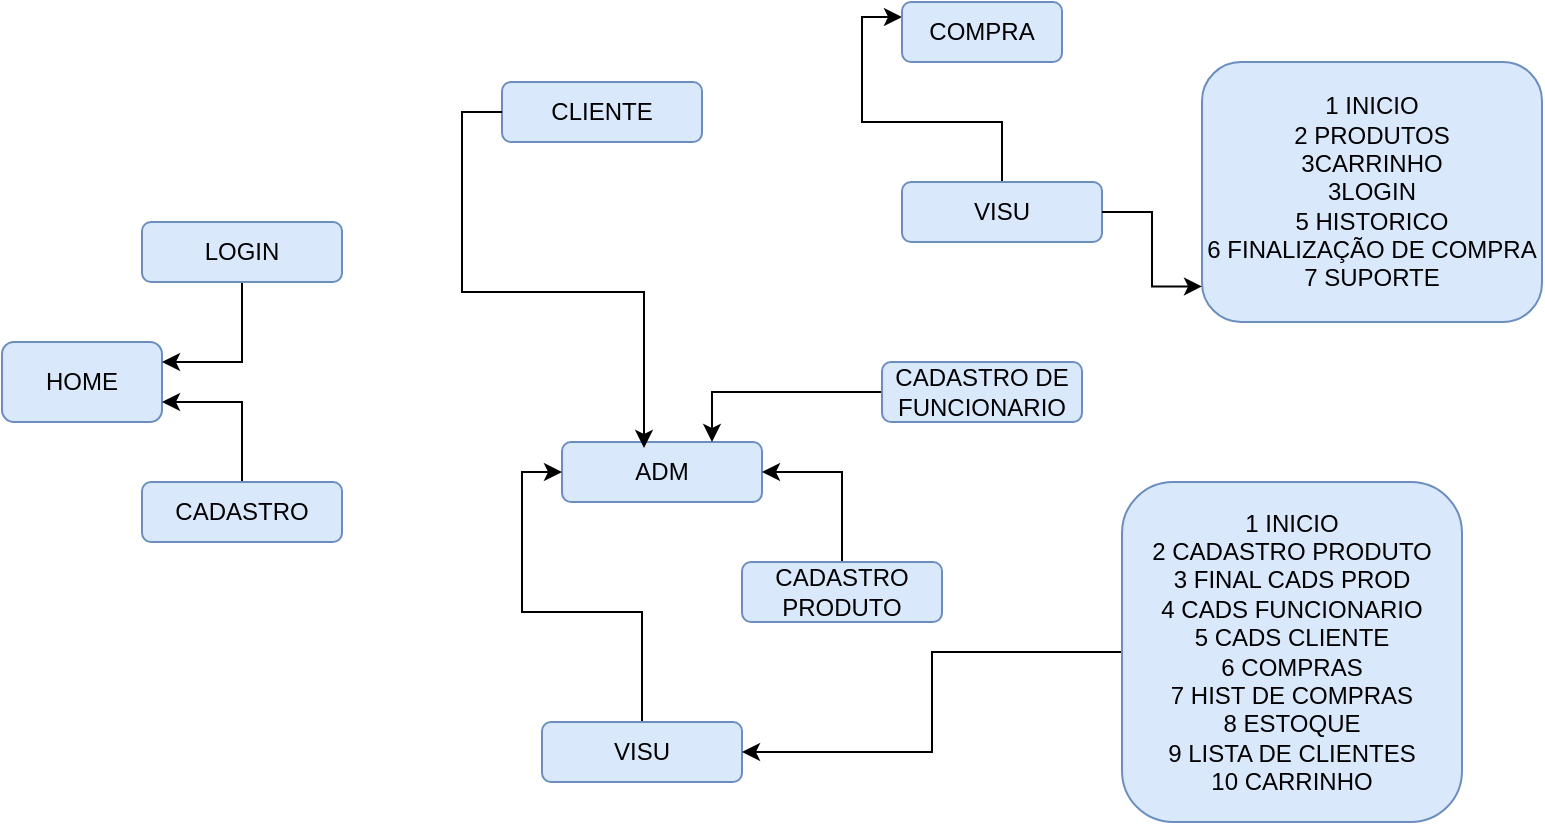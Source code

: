 <mxfile version="22.1.3" type="github">
  <diagram name="Página-1" id="MWoHv4iHi_J7T83OdjMT">
    <mxGraphModel dx="880" dy="478" grid="1" gridSize="10" guides="1" tooltips="1" connect="1" arrows="1" fold="1" page="1" pageScale="1" pageWidth="827" pageHeight="1169" math="0" shadow="0">
      <root>
        <mxCell id="0" />
        <mxCell id="1" parent="0" />
        <mxCell id="g31Ij9B4PCqxZjl6AXJR-1" value="HOME" style="rounded=1;whiteSpace=wrap;html=1;fillColor=#dae8fc;strokeColor=#6c8ebf;" vertex="1" parent="1">
          <mxGeometry y="210" width="80" height="40" as="geometry" />
        </mxCell>
        <mxCell id="g31Ij9B4PCqxZjl6AXJR-33" style="edgeStyle=orthogonalEdgeStyle;rounded=0;orthogonalLoop=1;jettySize=auto;html=1;entryX=1;entryY=0.25;entryDx=0;entryDy=0;" edge="1" parent="1" source="g31Ij9B4PCqxZjl6AXJR-2" target="g31Ij9B4PCqxZjl6AXJR-1">
          <mxGeometry relative="1" as="geometry" />
        </mxCell>
        <mxCell id="g31Ij9B4PCqxZjl6AXJR-2" value="LOGIN" style="rounded=1;whiteSpace=wrap;html=1;fillColor=#dae8fc;strokeColor=#6c8ebf;" vertex="1" parent="1">
          <mxGeometry x="70" y="150" width="100" height="30" as="geometry" />
        </mxCell>
        <mxCell id="g31Ij9B4PCqxZjl6AXJR-34" style="edgeStyle=orthogonalEdgeStyle;rounded=0;orthogonalLoop=1;jettySize=auto;html=1;entryX=1;entryY=0.75;entryDx=0;entryDy=0;" edge="1" parent="1" source="g31Ij9B4PCqxZjl6AXJR-3" target="g31Ij9B4PCqxZjl6AXJR-1">
          <mxGeometry relative="1" as="geometry" />
        </mxCell>
        <mxCell id="g31Ij9B4PCqxZjl6AXJR-3" value="CADASTRO" style="rounded=1;whiteSpace=wrap;html=1;fillColor=#dae8fc;strokeColor=#6c8ebf;" vertex="1" parent="1">
          <mxGeometry x="70" y="280" width="100" height="30" as="geometry" />
        </mxCell>
        <mxCell id="g31Ij9B4PCqxZjl6AXJR-16" value="CLIENTE" style="rounded=1;whiteSpace=wrap;html=1;fillColor=#dae8fc;strokeColor=#6c8ebf;" vertex="1" parent="1">
          <mxGeometry x="250" y="80" width="100" height="30" as="geometry" />
        </mxCell>
        <mxCell id="g31Ij9B4PCqxZjl6AXJR-18" value="ADM" style="rounded=1;whiteSpace=wrap;html=1;fillColor=#dae8fc;strokeColor=#6c8ebf;" vertex="1" parent="1">
          <mxGeometry x="280" y="260" width="100" height="30" as="geometry" />
        </mxCell>
        <mxCell id="g31Ij9B4PCqxZjl6AXJR-24" style="edgeStyle=orthogonalEdgeStyle;rounded=0;orthogonalLoop=1;jettySize=auto;html=1;entryX=1;entryY=0.5;entryDx=0;entryDy=0;" edge="1" parent="1" source="g31Ij9B4PCqxZjl6AXJR-19" target="g31Ij9B4PCqxZjl6AXJR-18">
          <mxGeometry relative="1" as="geometry" />
        </mxCell>
        <mxCell id="g31Ij9B4PCqxZjl6AXJR-19" value="CADASTRO PRODUTO" style="rounded=1;whiteSpace=wrap;html=1;fillColor=#dae8fc;strokeColor=#6c8ebf;" vertex="1" parent="1">
          <mxGeometry x="370" y="320" width="100" height="30" as="geometry" />
        </mxCell>
        <mxCell id="g31Ij9B4PCqxZjl6AXJR-23" style="edgeStyle=orthogonalEdgeStyle;rounded=0;orthogonalLoop=1;jettySize=auto;html=1;exitX=0;exitY=0.5;exitDx=0;exitDy=0;entryX=0.41;entryY=0.1;entryDx=0;entryDy=0;entryPerimeter=0;" edge="1" parent="1" source="g31Ij9B4PCqxZjl6AXJR-16" target="g31Ij9B4PCqxZjl6AXJR-18">
          <mxGeometry relative="1" as="geometry" />
        </mxCell>
        <mxCell id="g31Ij9B4PCqxZjl6AXJR-26" style="edgeStyle=orthogonalEdgeStyle;rounded=0;orthogonalLoop=1;jettySize=auto;html=1;entryX=0;entryY=0.5;entryDx=0;entryDy=0;" edge="1" parent="1" source="g31Ij9B4PCqxZjl6AXJR-25" target="g31Ij9B4PCqxZjl6AXJR-18">
          <mxGeometry relative="1" as="geometry" />
        </mxCell>
        <mxCell id="g31Ij9B4PCqxZjl6AXJR-25" value="VISU" style="rounded=1;whiteSpace=wrap;html=1;fillColor=#dae8fc;strokeColor=#6c8ebf;" vertex="1" parent="1">
          <mxGeometry x="270" y="400" width="100" height="30" as="geometry" />
        </mxCell>
        <mxCell id="g31Ij9B4PCqxZjl6AXJR-29" style="edgeStyle=orthogonalEdgeStyle;rounded=0;orthogonalLoop=1;jettySize=auto;html=1;entryX=0;entryY=0.25;entryDx=0;entryDy=0;" edge="1" parent="1" source="g31Ij9B4PCqxZjl6AXJR-27" target="g31Ij9B4PCqxZjl6AXJR-28">
          <mxGeometry relative="1" as="geometry" />
        </mxCell>
        <mxCell id="g31Ij9B4PCqxZjl6AXJR-27" value="VISU" style="rounded=1;whiteSpace=wrap;html=1;fillColor=#dae8fc;strokeColor=#6c8ebf;" vertex="1" parent="1">
          <mxGeometry x="450" y="130" width="100" height="30" as="geometry" />
        </mxCell>
        <mxCell id="g31Ij9B4PCqxZjl6AXJR-28" value="COMPRA" style="rounded=1;whiteSpace=wrap;html=1;fillColor=#dae8fc;strokeColor=#6c8ebf;" vertex="1" parent="1">
          <mxGeometry x="450" y="40" width="80" height="30" as="geometry" />
        </mxCell>
        <mxCell id="g31Ij9B4PCqxZjl6AXJR-31" style="edgeStyle=orthogonalEdgeStyle;rounded=0;orthogonalLoop=1;jettySize=auto;html=1;entryX=0.75;entryY=0;entryDx=0;entryDy=0;" edge="1" parent="1" source="g31Ij9B4PCqxZjl6AXJR-30" target="g31Ij9B4PCqxZjl6AXJR-18">
          <mxGeometry relative="1" as="geometry" />
        </mxCell>
        <mxCell id="g31Ij9B4PCqxZjl6AXJR-30" value="CADASTRO DE FUNCIONARIO" style="rounded=1;whiteSpace=wrap;html=1;fillColor=#dae8fc;strokeColor=#6c8ebf;" vertex="1" parent="1">
          <mxGeometry x="440" y="220" width="100" height="30" as="geometry" />
        </mxCell>
        <mxCell id="g31Ij9B4PCqxZjl6AXJR-35" value="1 INICIO&lt;br&gt;2 PRODUTOS&lt;br&gt;3CARRINHO&lt;br&gt;3LOGIN&lt;br&gt;5 HISTORICO&lt;br&gt;6 FINALIZAÇÃO DE COMPRA&lt;br&gt;7 SUPORTE" style="rounded=1;whiteSpace=wrap;html=1;fillColor=#dae8fc;strokeColor=#6c8ebf;" vertex="1" parent="1">
          <mxGeometry x="600" y="70" width="170" height="130" as="geometry" />
        </mxCell>
        <mxCell id="g31Ij9B4PCqxZjl6AXJR-36" style="edgeStyle=orthogonalEdgeStyle;rounded=0;orthogonalLoop=1;jettySize=auto;html=1;entryX=0;entryY=0.863;entryDx=0;entryDy=0;entryPerimeter=0;" edge="1" parent="1" source="g31Ij9B4PCqxZjl6AXJR-27" target="g31Ij9B4PCqxZjl6AXJR-35">
          <mxGeometry relative="1" as="geometry" />
        </mxCell>
        <mxCell id="g31Ij9B4PCqxZjl6AXJR-40" style="edgeStyle=orthogonalEdgeStyle;rounded=0;orthogonalLoop=1;jettySize=auto;html=1;entryX=1;entryY=0.5;entryDx=0;entryDy=0;" edge="1" parent="1" source="g31Ij9B4PCqxZjl6AXJR-37" target="g31Ij9B4PCqxZjl6AXJR-25">
          <mxGeometry relative="1" as="geometry" />
        </mxCell>
        <mxCell id="g31Ij9B4PCqxZjl6AXJR-37" value="1 INICIO&lt;br&gt;2 CADASTRO PRODUTO&lt;br&gt;3 FINAL CADS PROD&lt;br&gt;4 CADS FUNCIONARIO&lt;br&gt;5 CADS CLIENTE&lt;br&gt;6 COMPRAS&lt;br&gt;7 HIST DE COMPRAS&lt;br&gt;8 ESTOQUE&lt;br&gt;9 LISTA DE CLIENTES&lt;br&gt;10 CARRINHO" style="rounded=1;whiteSpace=wrap;html=1;fillColor=#dae8fc;strokeColor=#6c8ebf;" vertex="1" parent="1">
          <mxGeometry x="560" y="280" width="170" height="170" as="geometry" />
        </mxCell>
      </root>
    </mxGraphModel>
  </diagram>
</mxfile>
